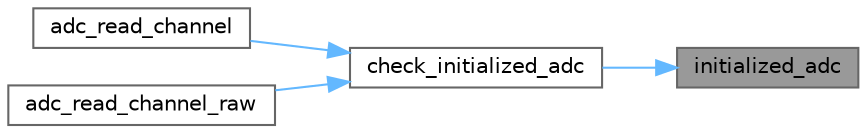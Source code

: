 digraph "initialized_adc"
{
 // LATEX_PDF_SIZE
  bgcolor="transparent";
  edge [fontname=Helvetica,fontsize=10,labelfontname=Helvetica,labelfontsize=10];
  node [fontname=Helvetica,fontsize=10,shape=box,height=0.2,width=0.4];
  rankdir="RL";
  Node1 [id="Node000001",label="initialized_adc",height=0.2,width=0.4,color="gray40", fillcolor="grey60", style="filled", fontcolor="black",tooltip="Check if ADC has been initialized."];
  Node1 -> Node2 [id="edge1_Node000001_Node000002",dir="back",color="steelblue1",style="solid",tooltip=" "];
  Node2 [id="Node000002",label="check_initialized_adc",height=0.2,width=0.4,color="grey40", fillcolor="white", style="filled",URL="$adc_8c.html#abfec0c3da1defecc0e7f60079f6e59eb",tooltip=" "];
  Node2 -> Node3 [id="edge2_Node000002_Node000003",dir="back",color="steelblue1",style="solid",tooltip=" "];
  Node3 [id="Node000003",label="adc_read_channel",height=0.2,width=0.4,color="grey40", fillcolor="white", style="filled",URL="$group__ADC.html#ga3b240634d5b05f4081287644d6a8a60d",tooltip=" "];
  Node2 -> Node4 [id="edge3_Node000002_Node000004",dir="back",color="steelblue1",style="solid",tooltip=" "];
  Node4 [id="Node000004",label="adc_read_channel_raw",height=0.2,width=0.4,color="grey40", fillcolor="white", style="filled",URL="$group__ADC.html#ga6445090781b49f628c788ba3d9745853",tooltip=" "];
}
